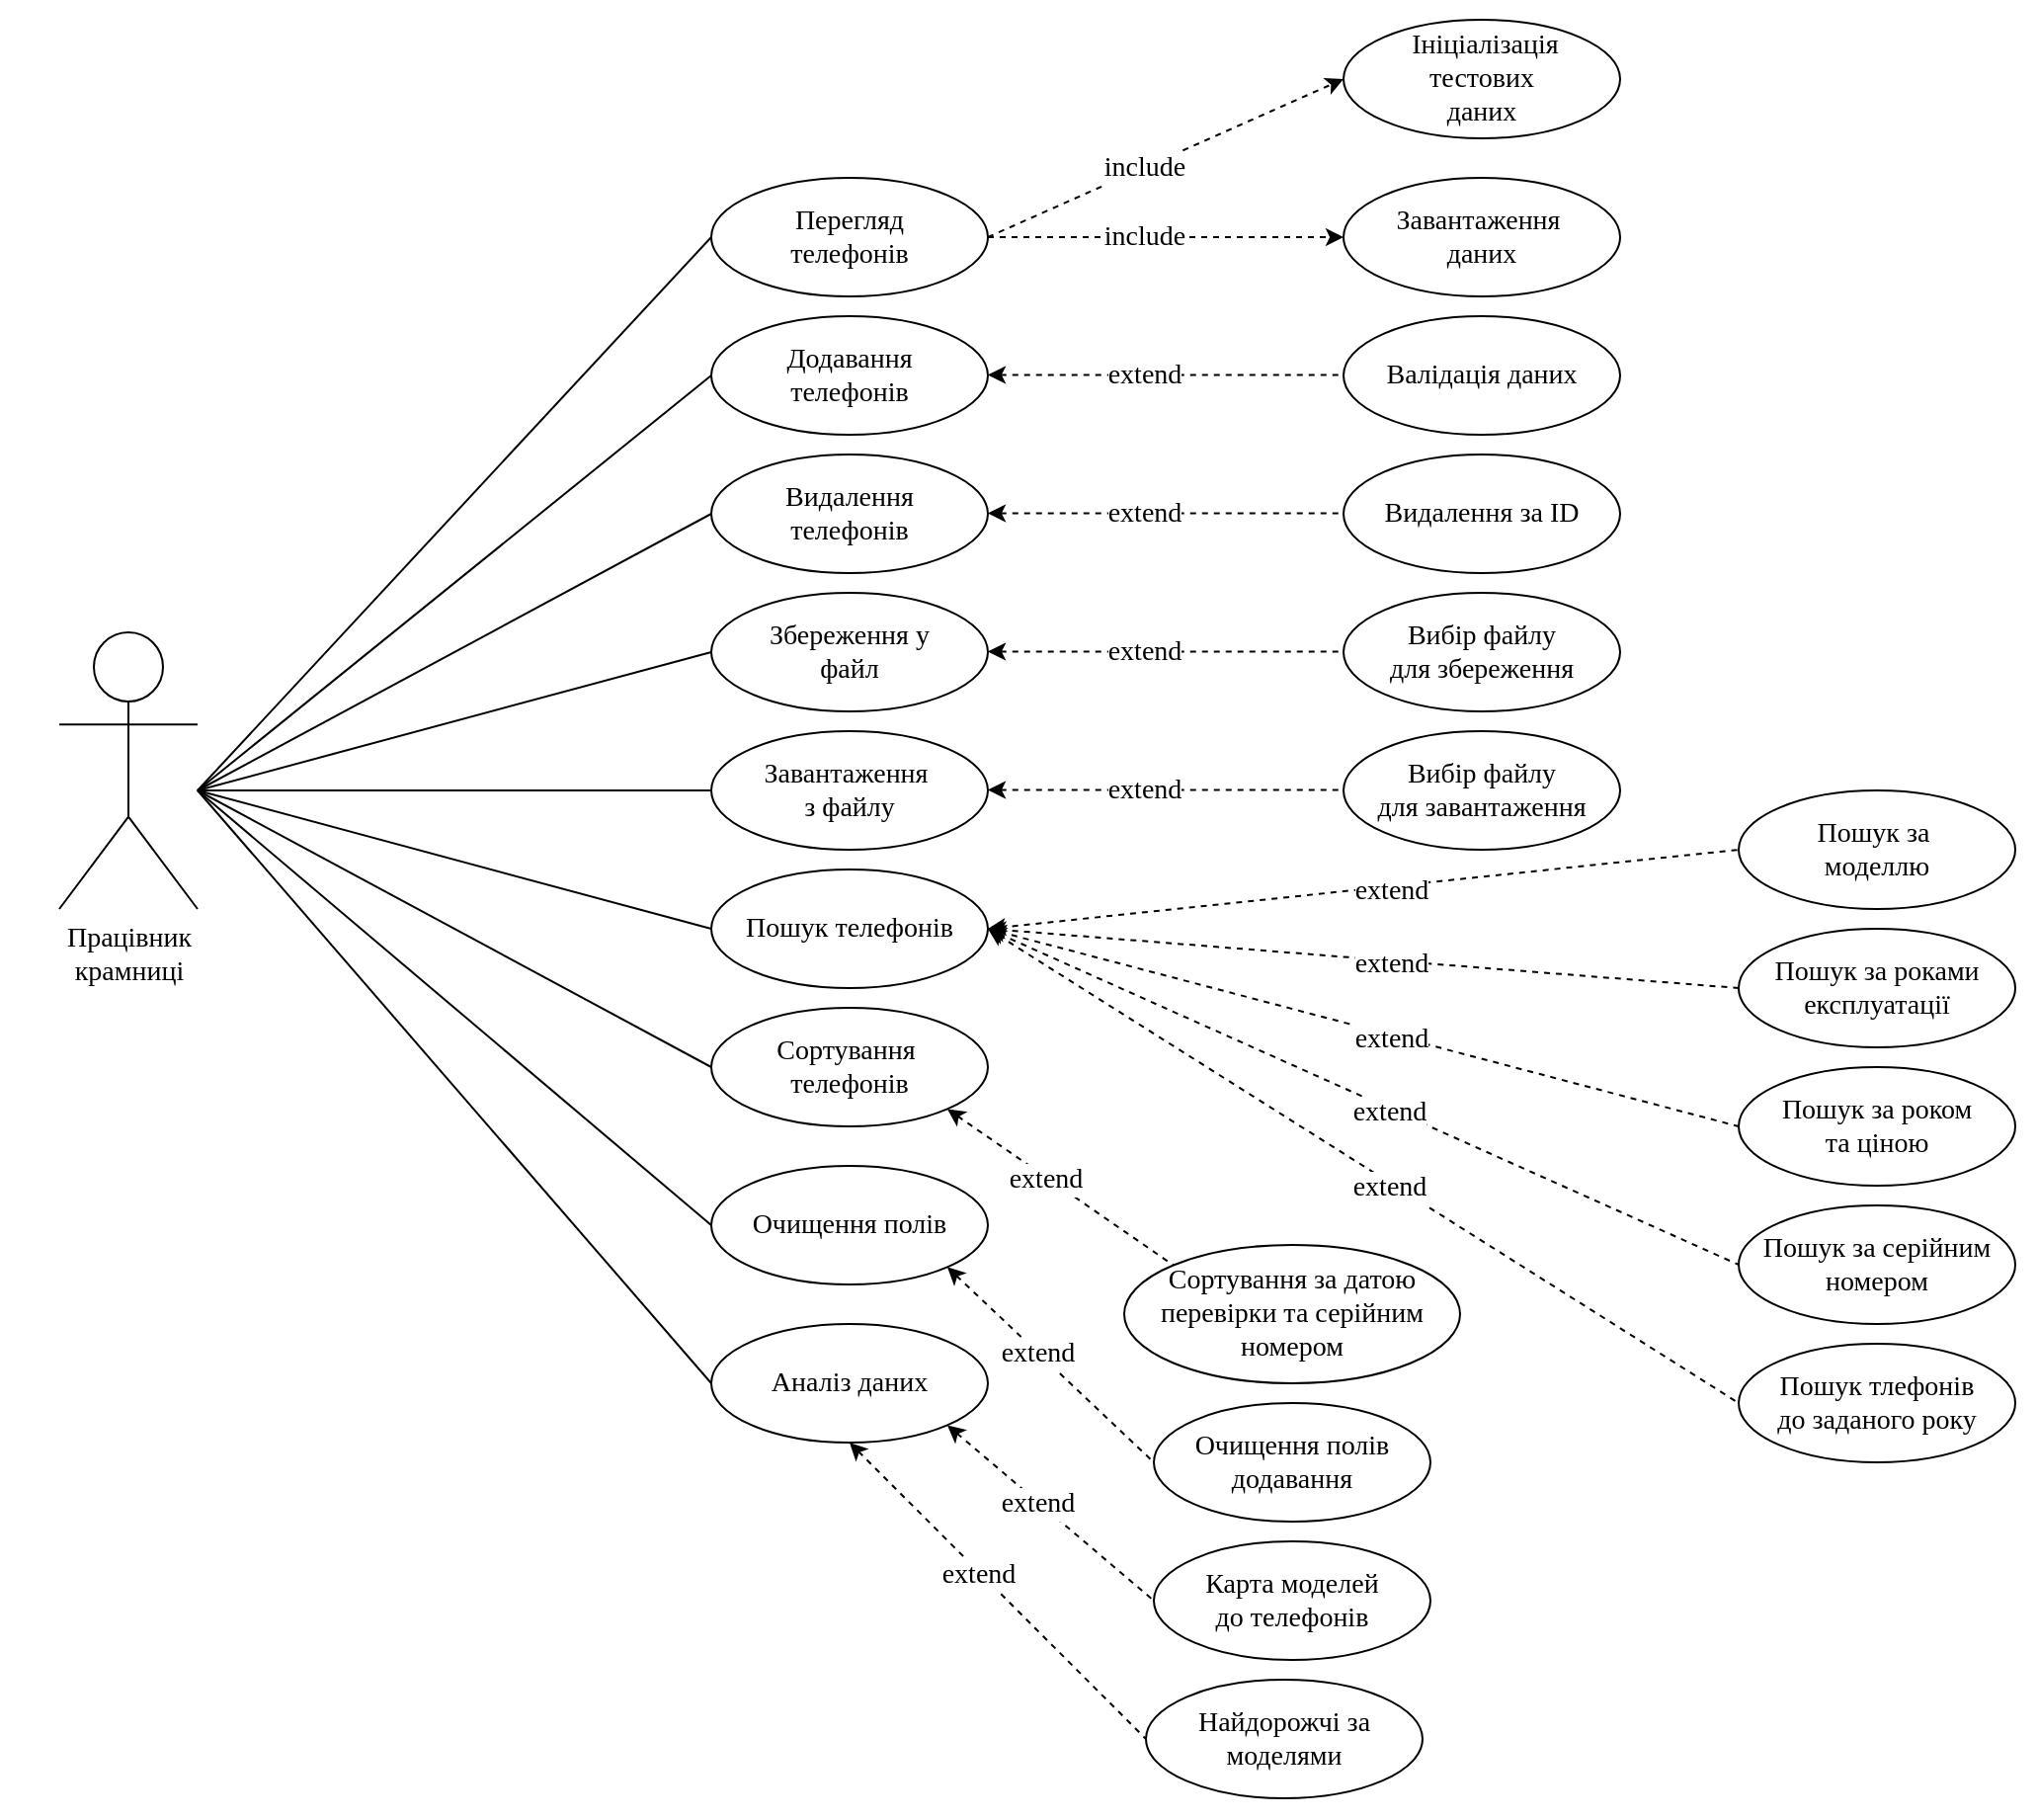 <mxfile version="27.1.1" pages="2">
  <diagram name="usage-chart" id="b5b7bab2-c9e2-2cf4-8b2a-24fd1a2a6d21">
    <mxGraphModel dx="1421" dy="1479" grid="1" gridSize="10" guides="1" tooltips="1" connect="1" arrows="1" fold="1" page="1" pageScale="1" pageWidth="827" pageHeight="1169" background="none" math="0" shadow="0">
      <root>
        <mxCell id="0" />
        <mxCell id="1" parent="0" />
        <mxCell id="Nl0KgVND-EZbPuXgW0HM-77" value="" style="rounded=0;whiteSpace=wrap;html=1;strokeColor=none;" vertex="1" parent="1">
          <mxGeometry x="-170" y="-70" width="1030" height="920" as="geometry" />
        </mxCell>
        <mxCell id="Nl0KgVND-EZbPuXgW0HM-24" style="rounded=0;orthogonalLoop=1;jettySize=auto;html=1;entryX=0;entryY=0.5;entryDx=0;entryDy=0;endArrow=none;startFill=0;" edge="1" parent="1" target="Nl0KgVND-EZbPuXgW0HM-2">
          <mxGeometry relative="1" as="geometry">
            <mxPoint x="-70" y="330" as="sourcePoint" />
          </mxGeometry>
        </mxCell>
        <mxCell id="Nl0KgVND-EZbPuXgW0HM-25" style="rounded=0;orthogonalLoop=1;jettySize=auto;html=1;entryX=0;entryY=0.5;entryDx=0;entryDy=0;endArrow=none;startFill=0;" edge="1" parent="1" target="Nl0KgVND-EZbPuXgW0HM-3">
          <mxGeometry relative="1" as="geometry">
            <mxPoint x="-70" y="330" as="sourcePoint" />
          </mxGeometry>
        </mxCell>
        <mxCell id="Nl0KgVND-EZbPuXgW0HM-26" style="rounded=0;orthogonalLoop=1;jettySize=auto;html=1;entryX=0;entryY=0.5;entryDx=0;entryDy=0;endArrow=none;startFill=0;" edge="1" parent="1" target="Nl0KgVND-EZbPuXgW0HM-4">
          <mxGeometry relative="1" as="geometry">
            <mxPoint x="-70" y="330" as="sourcePoint" />
          </mxGeometry>
        </mxCell>
        <mxCell id="Nl0KgVND-EZbPuXgW0HM-27" style="rounded=0;orthogonalLoop=1;jettySize=auto;html=1;entryX=0;entryY=0.5;entryDx=0;entryDy=0;endArrow=none;startFill=0;" edge="1" parent="1" target="Nl0KgVND-EZbPuXgW0HM-5">
          <mxGeometry relative="1" as="geometry">
            <mxPoint x="-70" y="330" as="sourcePoint" />
          </mxGeometry>
        </mxCell>
        <mxCell id="Nl0KgVND-EZbPuXgW0HM-28" style="rounded=0;orthogonalLoop=1;jettySize=auto;html=1;entryX=0;entryY=0.5;entryDx=0;entryDy=0;endArrow=none;endFill=1;startFill=0;" edge="1" parent="1" target="Nl0KgVND-EZbPuXgW0HM-6">
          <mxGeometry relative="1" as="geometry">
            <mxPoint x="-70" y="330" as="sourcePoint" />
          </mxGeometry>
        </mxCell>
        <mxCell id="Nl0KgVND-EZbPuXgW0HM-29" style="rounded=0;orthogonalLoop=1;jettySize=auto;html=1;entryX=0;entryY=0.5;entryDx=0;entryDy=0;endArrow=none;startFill=0;" edge="1" parent="1" target="Nl0KgVND-EZbPuXgW0HM-7">
          <mxGeometry relative="1" as="geometry">
            <mxPoint x="-70" y="330" as="sourcePoint" />
          </mxGeometry>
        </mxCell>
        <mxCell id="Nl0KgVND-EZbPuXgW0HM-30" style="rounded=0;orthogonalLoop=1;jettySize=auto;html=1;entryX=0;entryY=0.5;entryDx=0;entryDy=0;endArrow=none;startFill=0;" edge="1" parent="1" target="Nl0KgVND-EZbPuXgW0HM-8">
          <mxGeometry relative="1" as="geometry">
            <mxPoint x="-70" y="330" as="sourcePoint" />
          </mxGeometry>
        </mxCell>
        <mxCell id="Nl0KgVND-EZbPuXgW0HM-66" style="rounded=0;orthogonalLoop=1;jettySize=auto;html=1;entryX=0;entryY=0.5;entryDx=0;entryDy=0;endArrow=none;startFill=0;" edge="1" parent="1" target="Nl0KgVND-EZbPuXgW0HM-56">
          <mxGeometry relative="1" as="geometry">
            <mxPoint x="-70" y="330" as="sourcePoint" />
          </mxGeometry>
        </mxCell>
        <mxCell id="Nl0KgVND-EZbPuXgW0HM-67" style="rounded=0;orthogonalLoop=1;jettySize=auto;html=1;entryX=0;entryY=0.5;entryDx=0;entryDy=0;endArrow=none;startFill=0;" edge="1" parent="1" target="Nl0KgVND-EZbPuXgW0HM-60">
          <mxGeometry relative="1" as="geometry">
            <mxPoint x="-70" y="330" as="sourcePoint" />
          </mxGeometry>
        </mxCell>
        <mxCell id="Nl0KgVND-EZbPuXgW0HM-1" value="&lt;font face=&quot;Times New Roman&quot; style=&quot;font-size: 14px;&quot;&gt;Працівник&lt;/font&gt;&lt;div&gt;&lt;font face=&quot;Times New Roman&quot; style=&quot;font-size: 14px;&quot;&gt;крамниці&lt;/font&gt;&lt;/div&gt;" style="shape=umlActor;verticalLabelPosition=bottom;verticalAlign=top;html=1;outlineConnect=0;strokeWidth=1;perimeterSpacing=0;" vertex="1" parent="1">
          <mxGeometry x="-140" y="250" width="70" height="140" as="geometry" />
        </mxCell>
        <mxCell id="Nl0KgVND-EZbPuXgW0HM-21" style="edgeStyle=orthogonalEdgeStyle;rounded=0;orthogonalLoop=1;jettySize=auto;html=1;entryX=0;entryY=0.5;entryDx=0;entryDy=0;dashed=1;strokeWidth=1;endArrow=classic;startFill=0;startArrow=none;endFill=1;" edge="1" parent="1" source="Nl0KgVND-EZbPuXgW0HM-2" target="Nl0KgVND-EZbPuXgW0HM-12">
          <mxGeometry relative="1" as="geometry" />
        </mxCell>
        <mxCell id="Nl0KgVND-EZbPuXgW0HM-22" value="&lt;font face=&quot;Times New Roman&quot; style=&quot;font-size: 14px;&quot;&gt;include&lt;/font&gt;" style="edgeLabel;html=1;align=center;verticalAlign=middle;resizable=0;points=[];" vertex="1" connectable="0" parent="Nl0KgVND-EZbPuXgW0HM-21">
          <mxGeometry x="-0.124" relative="1" as="geometry">
            <mxPoint as="offset" />
          </mxGeometry>
        </mxCell>
        <mxCell id="Nl0KgVND-EZbPuXgW0HM-2" value="&lt;font style=&quot;font-size: 14px;&quot; face=&quot;Times New Roman&quot;&gt;Перегляд&lt;/font&gt;&lt;div&gt;&lt;font style=&quot;font-size: 14px;&quot; face=&quot;Times New Roman&quot;&gt;телефонів&lt;/font&gt;&lt;/div&gt;" style="ellipse;whiteSpace=wrap;html=1;" vertex="1" parent="1">
          <mxGeometry x="190" y="20" width="140" height="60" as="geometry" />
        </mxCell>
        <mxCell id="Nl0KgVND-EZbPuXgW0HM-3" value="&lt;font style=&quot;font-size: 14px;&quot; face=&quot;Times New Roman&quot;&gt;Додавання&lt;/font&gt;&lt;div&gt;&lt;font style=&quot;font-size: 14px;&quot; face=&quot;Times New Roman&quot;&gt;телефонів&lt;/font&gt;&lt;/div&gt;" style="ellipse;whiteSpace=wrap;html=1;" vertex="1" parent="1">
          <mxGeometry x="190" y="90" width="140" height="60" as="geometry" />
        </mxCell>
        <mxCell id="Nl0KgVND-EZbPuXgW0HM-4" value="&lt;font style=&quot;font-size: 14px;&quot; face=&quot;Times New Roman&quot;&gt;Видалення&lt;/font&gt;&lt;div&gt;&lt;font style=&quot;font-size: 14px;&quot; face=&quot;Times New Roman&quot;&gt;телефонів&lt;/font&gt;&lt;/div&gt;" style="ellipse;whiteSpace=wrap;html=1;" vertex="1" parent="1">
          <mxGeometry x="190" y="160" width="140" height="60" as="geometry" />
        </mxCell>
        <mxCell id="Nl0KgVND-EZbPuXgW0HM-5" value="&lt;font style=&quot;font-size: 14px;&quot; face=&quot;Times New Roman&quot;&gt;Збереження у&lt;/font&gt;&lt;div&gt;&lt;font style=&quot;font-size: 14px;&quot; face=&quot;Times New Roman&quot;&gt;файл&lt;/font&gt;&lt;/div&gt;" style="ellipse;whiteSpace=wrap;html=1;" vertex="1" parent="1">
          <mxGeometry x="190" y="230" width="140" height="60" as="geometry" />
        </mxCell>
        <mxCell id="Nl0KgVND-EZbPuXgW0HM-6" value="&lt;font face=&quot;Times New Roman&quot;&gt;&lt;span style=&quot;font-size: 14px;&quot;&gt;Завантаження&amp;nbsp;&lt;/span&gt;&lt;/font&gt;&lt;div&gt;&lt;font face=&quot;Times New Roman&quot;&gt;&lt;span style=&quot;font-size: 14px;&quot;&gt;з файлу&lt;/span&gt;&lt;/font&gt;&lt;/div&gt;" style="ellipse;whiteSpace=wrap;html=1;" vertex="1" parent="1">
          <mxGeometry x="190" y="300" width="140" height="60" as="geometry" />
        </mxCell>
        <mxCell id="Nl0KgVND-EZbPuXgW0HM-33" style="rounded=0;orthogonalLoop=1;jettySize=auto;html=1;entryX=0;entryY=0.5;entryDx=0;entryDy=0;dashed=1;exitX=1;exitY=0.5;exitDx=0;exitDy=0;endArrow=none;startFill=1;startArrow=classic;" edge="1" parent="1" source="Nl0KgVND-EZbPuXgW0HM-7" target="Nl0KgVND-EZbPuXgW0HM-13">
          <mxGeometry relative="1" as="geometry" />
        </mxCell>
        <mxCell id="Nl0KgVND-EZbPuXgW0HM-34" value="&lt;span style=&quot;font-family: &amp;quot;Times New Roman&amp;quot;; font-size: 14px;&quot;&gt;extend&lt;/span&gt;" style="edgeLabel;html=1;align=center;verticalAlign=middle;resizable=0;points=[];" vertex="1" connectable="0" parent="Nl0KgVND-EZbPuXgW0HM-33">
          <mxGeometry x="0.073" y="-2" relative="1" as="geometry">
            <mxPoint as="offset" />
          </mxGeometry>
        </mxCell>
        <mxCell id="Nl0KgVND-EZbPuXgW0HM-7" value="&lt;font face=&quot;Times New Roman&quot;&gt;&lt;span style=&quot;font-size: 14px;&quot;&gt;Пошук телефонів&lt;/span&gt;&lt;/font&gt;" style="ellipse;whiteSpace=wrap;html=1;" vertex="1" parent="1">
          <mxGeometry x="190" y="370" width="140" height="60" as="geometry" />
        </mxCell>
        <mxCell id="Nl0KgVND-EZbPuXgW0HM-31" style="rounded=0;orthogonalLoop=1;jettySize=auto;html=1;entryX=0;entryY=0;entryDx=0;entryDy=0;dashed=1;strokeWidth=1;exitX=1;exitY=1;exitDx=0;exitDy=0;startArrow=classic;startFill=1;endArrow=none;" edge="1" parent="1" source="Nl0KgVND-EZbPuXgW0HM-8" target="Nl0KgVND-EZbPuXgW0HM-18">
          <mxGeometry relative="1" as="geometry" />
        </mxCell>
        <mxCell id="Nl0KgVND-EZbPuXgW0HM-32" value="&lt;font face=&quot;Times New Roman&quot; style=&quot;font-size: 14px;&quot;&gt;extend&lt;/font&gt;" style="edgeLabel;html=1;align=center;verticalAlign=middle;resizable=0;points=[];" vertex="1" connectable="0" parent="Nl0KgVND-EZbPuXgW0HM-31">
          <mxGeometry x="-0.121" y="-1" relative="1" as="geometry">
            <mxPoint as="offset" />
          </mxGeometry>
        </mxCell>
        <mxCell id="Nl0KgVND-EZbPuXgW0HM-8" value="&lt;font face=&quot;Times New Roman&quot;&gt;&lt;span style=&quot;font-size: 14px;&quot;&gt;Сортування&amp;nbsp;&lt;/span&gt;&lt;/font&gt;&lt;div&gt;&lt;font face=&quot;Times New Roman&quot;&gt;&lt;span style=&quot;font-size: 14px;&quot;&gt;телефонів&lt;/span&gt;&lt;/font&gt;&lt;/div&gt;" style="ellipse;whiteSpace=wrap;html=1;" vertex="1" parent="1">
          <mxGeometry x="190" y="440" width="140" height="60" as="geometry" />
        </mxCell>
        <mxCell id="Nl0KgVND-EZbPuXgW0HM-12" value="&lt;font face=&quot;Times New Roman&quot;&gt;&lt;span style=&quot;font-size: 14px;&quot;&gt;Завантаження&amp;nbsp;&lt;/span&gt;&lt;/font&gt;&lt;div&gt;&lt;font face=&quot;Times New Roman&quot;&gt;&lt;span style=&quot;font-size: 14px;&quot;&gt;даних&lt;/span&gt;&lt;/font&gt;&lt;/div&gt;" style="ellipse;whiteSpace=wrap;html=1;" vertex="1" parent="1">
          <mxGeometry x="510" y="20" width="140" height="60" as="geometry" />
        </mxCell>
        <mxCell id="Nl0KgVND-EZbPuXgW0HM-13" value="&lt;font face=&quot;Times New Roman&quot;&gt;&lt;span style=&quot;font-size: 14px;&quot;&gt;Пошук за&amp;nbsp;&lt;/span&gt;&lt;/font&gt;&lt;div&gt;&lt;font face=&quot;Times New Roman&quot;&gt;&lt;span style=&quot;font-size: 14px;&quot;&gt;моделлю&lt;/span&gt;&lt;/font&gt;&lt;/div&gt;" style="ellipse;whiteSpace=wrap;html=1;" vertex="1" parent="1">
          <mxGeometry x="710" y="330" width="140" height="60" as="geometry" />
        </mxCell>
        <mxCell id="Nl0KgVND-EZbPuXgW0HM-14" value="&lt;font face=&quot;Times New Roman&quot;&gt;&lt;span style=&quot;font-size: 14px;&quot;&gt;Пошук за роками&lt;/span&gt;&lt;/font&gt;&lt;div&gt;&lt;font face=&quot;Times New Roman&quot;&gt;&lt;span style=&quot;font-size: 14px;&quot;&gt;експлуатації&lt;/span&gt;&lt;/font&gt;&lt;/div&gt;" style="ellipse;whiteSpace=wrap;html=1;" vertex="1" parent="1">
          <mxGeometry x="710" y="400" width="140" height="60" as="geometry" />
        </mxCell>
        <mxCell id="Nl0KgVND-EZbPuXgW0HM-15" value="&lt;font face=&quot;Times New Roman&quot;&gt;&lt;span style=&quot;font-size: 14px;&quot;&gt;Пошук за роком&lt;/span&gt;&lt;/font&gt;&lt;div&gt;&lt;font face=&quot;Times New Roman&quot;&gt;&lt;span style=&quot;font-size: 14px;&quot;&gt;та ціною&lt;/span&gt;&lt;/font&gt;&lt;/div&gt;" style="ellipse;whiteSpace=wrap;html=1;" vertex="1" parent="1">
          <mxGeometry x="710" y="470" width="140" height="60" as="geometry" />
        </mxCell>
        <mxCell id="Nl0KgVND-EZbPuXgW0HM-16" value="&lt;font face=&quot;Times New Roman&quot;&gt;&lt;span style=&quot;font-size: 14px;&quot;&gt;Пошук за серійним&lt;/span&gt;&lt;/font&gt;&lt;div&gt;&lt;font face=&quot;Times New Roman&quot;&gt;&lt;span style=&quot;font-size: 14px;&quot;&gt;номером&lt;/span&gt;&lt;/font&gt;&lt;/div&gt;" style="ellipse;whiteSpace=wrap;html=1;" vertex="1" parent="1">
          <mxGeometry x="710" y="540" width="140" height="60" as="geometry" />
        </mxCell>
        <mxCell id="Nl0KgVND-EZbPuXgW0HM-17" value="&lt;font face=&quot;Times New Roman&quot;&gt;&lt;span style=&quot;font-size: 14px;&quot;&gt;Пошук тлефонів&lt;/span&gt;&lt;/font&gt;&lt;div&gt;&lt;font face=&quot;Times New Roman&quot;&gt;&lt;span style=&quot;font-size: 14px;&quot;&gt;до заданого року&lt;/span&gt;&lt;/font&gt;&lt;/div&gt;" style="ellipse;whiteSpace=wrap;html=1;" vertex="1" parent="1">
          <mxGeometry x="710" y="610" width="140" height="60" as="geometry" />
        </mxCell>
        <mxCell id="Nl0KgVND-EZbPuXgW0HM-18" value="&lt;font face=&quot;Times New Roman&quot;&gt;&lt;span style=&quot;font-size: 14px;&quot;&gt;Сортування за датою&lt;/span&gt;&lt;/font&gt;&lt;div&gt;&lt;font face=&quot;Times New Roman&quot;&gt;&lt;span style=&quot;font-size: 14px;&quot;&gt;перевірки та серійним номером&lt;/span&gt;&lt;/font&gt;&lt;/div&gt;" style="ellipse;whiteSpace=wrap;html=1;" vertex="1" parent="1">
          <mxGeometry x="399" y="560" width="170" height="70" as="geometry" />
        </mxCell>
        <mxCell id="Nl0KgVND-EZbPuXgW0HM-19" value="&lt;font face=&quot;Times New Roman&quot;&gt;&lt;span style=&quot;font-size: 14px;&quot;&gt;Карта моделей&lt;/span&gt;&lt;/font&gt;&lt;div&gt;&lt;font face=&quot;Times New Roman&quot;&gt;&lt;span style=&quot;font-size: 14px;&quot;&gt;до телефонів&lt;/span&gt;&lt;/font&gt;&lt;/div&gt;" style="ellipse;whiteSpace=wrap;html=1;" vertex="1" parent="1">
          <mxGeometry x="414" y="710" width="140" height="60" as="geometry" />
        </mxCell>
        <mxCell id="Nl0KgVND-EZbPuXgW0HM-20" value="&lt;font face=&quot;Times New Roman&quot;&gt;&lt;span style=&quot;font-size: 14px;&quot;&gt;Найдорожчі за моделями&lt;/span&gt;&lt;/font&gt;" style="ellipse;whiteSpace=wrap;html=1;" vertex="1" parent="1">
          <mxGeometry x="410" y="780" width="140" height="60" as="geometry" />
        </mxCell>
        <mxCell id="Nl0KgVND-EZbPuXgW0HM-35" style="rounded=0;orthogonalLoop=1;jettySize=auto;html=1;entryX=0;entryY=0.5;entryDx=0;entryDy=0;dashed=1;exitX=1;exitY=0.5;exitDx=0;exitDy=0;endArrow=none;startFill=1;startArrow=classic;" edge="1" parent="1" source="Nl0KgVND-EZbPuXgW0HM-7" target="Nl0KgVND-EZbPuXgW0HM-14">
          <mxGeometry relative="1" as="geometry">
            <mxPoint x="400" y="620" as="sourcePoint" />
            <mxPoint x="580" y="440" as="targetPoint" />
          </mxGeometry>
        </mxCell>
        <mxCell id="Nl0KgVND-EZbPuXgW0HM-36" value="&lt;span style=&quot;font-family: &amp;quot;Times New Roman&amp;quot;; font-size: 14px;&quot;&gt;extend&lt;/span&gt;" style="edgeLabel;html=1;align=center;verticalAlign=middle;resizable=0;points=[];" vertex="1" connectable="0" parent="Nl0KgVND-EZbPuXgW0HM-35">
          <mxGeometry x="0.073" y="-2" relative="1" as="geometry">
            <mxPoint as="offset" />
          </mxGeometry>
        </mxCell>
        <mxCell id="Nl0KgVND-EZbPuXgW0HM-37" style="rounded=0;orthogonalLoop=1;jettySize=auto;html=1;entryX=0;entryY=0.5;entryDx=0;entryDy=0;dashed=1;exitX=1;exitY=0.5;exitDx=0;exitDy=0;endArrow=none;startFill=1;startArrow=classic;" edge="1" parent="1" source="Nl0KgVND-EZbPuXgW0HM-7" target="Nl0KgVND-EZbPuXgW0HM-15">
          <mxGeometry relative="1" as="geometry">
            <mxPoint x="420" y="650" as="sourcePoint" />
            <mxPoint x="600" y="470" as="targetPoint" />
          </mxGeometry>
        </mxCell>
        <mxCell id="Nl0KgVND-EZbPuXgW0HM-38" value="&lt;span style=&quot;font-family: &amp;quot;Times New Roman&amp;quot;; font-size: 14px;&quot;&gt;extend&lt;/span&gt;" style="edgeLabel;html=1;align=center;verticalAlign=middle;resizable=0;points=[];" vertex="1" connectable="0" parent="Nl0KgVND-EZbPuXgW0HM-37">
          <mxGeometry x="0.073" y="-2" relative="1" as="geometry">
            <mxPoint as="offset" />
          </mxGeometry>
        </mxCell>
        <mxCell id="Nl0KgVND-EZbPuXgW0HM-39" style="rounded=0;orthogonalLoop=1;jettySize=auto;html=1;entryX=0;entryY=0.5;entryDx=0;entryDy=0;dashed=1;exitX=1;exitY=0.5;exitDx=0;exitDy=0;endArrow=none;startFill=1;startArrow=classic;" edge="1" parent="1" source="Nl0KgVND-EZbPuXgW0HM-7" target="Nl0KgVND-EZbPuXgW0HM-16">
          <mxGeometry relative="1" as="geometry">
            <mxPoint x="360" y="680" as="sourcePoint" />
            <mxPoint x="540" y="500" as="targetPoint" />
          </mxGeometry>
        </mxCell>
        <mxCell id="Nl0KgVND-EZbPuXgW0HM-40" value="&lt;span style=&quot;font-family: &amp;quot;Times New Roman&amp;quot;; font-size: 14px;&quot;&gt;extend&lt;/span&gt;" style="edgeLabel;html=1;align=center;verticalAlign=middle;resizable=0;points=[];" vertex="1" connectable="0" parent="Nl0KgVND-EZbPuXgW0HM-39">
          <mxGeometry x="0.073" y="-2" relative="1" as="geometry">
            <mxPoint as="offset" />
          </mxGeometry>
        </mxCell>
        <mxCell id="Nl0KgVND-EZbPuXgW0HM-41" style="rounded=0;orthogonalLoop=1;jettySize=auto;html=1;entryX=0;entryY=0.5;entryDx=0;entryDy=0;dashed=1;exitX=1;exitY=0.5;exitDx=0;exitDy=0;endArrow=none;startFill=1;startArrow=classic;" edge="1" parent="1" source="Nl0KgVND-EZbPuXgW0HM-7" target="Nl0KgVND-EZbPuXgW0HM-17">
          <mxGeometry relative="1" as="geometry">
            <mxPoint x="440" y="730" as="sourcePoint" />
            <mxPoint x="620" y="550" as="targetPoint" />
          </mxGeometry>
        </mxCell>
        <mxCell id="Nl0KgVND-EZbPuXgW0HM-42" value="&lt;span style=&quot;font-family: &amp;quot;Times New Roman&amp;quot;; font-size: 14px;&quot;&gt;extend&lt;/span&gt;" style="edgeLabel;html=1;align=center;verticalAlign=middle;resizable=0;points=[];" vertex="1" connectable="0" parent="Nl0KgVND-EZbPuXgW0HM-41">
          <mxGeometry x="0.073" y="-2" relative="1" as="geometry">
            <mxPoint as="offset" />
          </mxGeometry>
        </mxCell>
        <mxCell id="Nl0KgVND-EZbPuXgW0HM-47" value="&lt;font face=&quot;Times New Roman&quot;&gt;&lt;span style=&quot;font-size: 14px;&quot;&gt;Валідація даних&lt;/span&gt;&lt;/font&gt;" style="ellipse;whiteSpace=wrap;html=1;" vertex="1" parent="1">
          <mxGeometry x="510" y="90" width="140" height="60" as="geometry" />
        </mxCell>
        <mxCell id="Nl0KgVND-EZbPuXgW0HM-48" style="edgeStyle=orthogonalEdgeStyle;rounded=0;orthogonalLoop=1;jettySize=auto;html=1;entryX=0;entryY=0.5;entryDx=0;entryDy=0;dashed=1;strokeWidth=1;endArrow=none;startFill=1;startArrow=classic;" edge="1" parent="1">
          <mxGeometry relative="1" as="geometry">
            <mxPoint x="330" y="119.71" as="sourcePoint" />
            <mxPoint x="510" y="119.71" as="targetPoint" />
          </mxGeometry>
        </mxCell>
        <mxCell id="Nl0KgVND-EZbPuXgW0HM-49" value="&lt;span style=&quot;font-family: &amp;quot;Times New Roman&amp;quot;; font-size: 14px;&quot;&gt;extend&lt;/span&gt;" style="edgeLabel;html=1;align=center;verticalAlign=middle;resizable=0;points=[];" vertex="1" connectable="0" parent="Nl0KgVND-EZbPuXgW0HM-48">
          <mxGeometry x="-0.124" relative="1" as="geometry">
            <mxPoint as="offset" />
          </mxGeometry>
        </mxCell>
        <mxCell id="Nl0KgVND-EZbPuXgW0HM-50" value="&lt;font face=&quot;Times New Roman&quot;&gt;&lt;span style=&quot;font-size: 14px;&quot;&gt;Видалення за ID&lt;/span&gt;&lt;/font&gt;" style="ellipse;whiteSpace=wrap;html=1;" vertex="1" parent="1">
          <mxGeometry x="510" y="160" width="140" height="60" as="geometry" />
        </mxCell>
        <mxCell id="Nl0KgVND-EZbPuXgW0HM-51" style="edgeStyle=orthogonalEdgeStyle;rounded=0;orthogonalLoop=1;jettySize=auto;html=1;entryX=0;entryY=0.5;entryDx=0;entryDy=0;dashed=1;strokeWidth=1;endArrow=none;startFill=1;startArrow=classic;" edge="1" parent="1">
          <mxGeometry relative="1" as="geometry">
            <mxPoint x="330" y="189.71" as="sourcePoint" />
            <mxPoint x="510" y="189.71" as="targetPoint" />
          </mxGeometry>
        </mxCell>
        <mxCell id="Nl0KgVND-EZbPuXgW0HM-52" value="&lt;span style=&quot;font-family: &amp;quot;Times New Roman&amp;quot;; font-size: 14px;&quot;&gt;extend&lt;/span&gt;" style="edgeLabel;html=1;align=center;verticalAlign=middle;resizable=0;points=[];" vertex="1" connectable="0" parent="Nl0KgVND-EZbPuXgW0HM-51">
          <mxGeometry x="-0.124" relative="1" as="geometry">
            <mxPoint as="offset" />
          </mxGeometry>
        </mxCell>
        <mxCell id="Nl0KgVND-EZbPuXgW0HM-53" value="&lt;font face=&quot;Times New Roman&quot;&gt;&lt;span style=&quot;font-size: 14px;&quot;&gt;Вибір файлу&lt;/span&gt;&lt;/font&gt;&lt;div&gt;&lt;font face=&quot;Times New Roman&quot;&gt;&lt;span style=&quot;font-size: 14px;&quot;&gt;для збереження&lt;/span&gt;&lt;/font&gt;&lt;/div&gt;" style="ellipse;whiteSpace=wrap;html=1;" vertex="1" parent="1">
          <mxGeometry x="510" y="230" width="140" height="60" as="geometry" />
        </mxCell>
        <mxCell id="Nl0KgVND-EZbPuXgW0HM-54" style="edgeStyle=orthogonalEdgeStyle;rounded=0;orthogonalLoop=1;jettySize=auto;html=1;entryX=0;entryY=0.5;entryDx=0;entryDy=0;dashed=1;strokeWidth=1;endArrow=none;startFill=1;startArrow=classic;" edge="1" parent="1">
          <mxGeometry relative="1" as="geometry">
            <mxPoint x="330" y="259.75" as="sourcePoint" />
            <mxPoint x="510" y="259.75" as="targetPoint" />
          </mxGeometry>
        </mxCell>
        <mxCell id="Nl0KgVND-EZbPuXgW0HM-55" value="&lt;span style=&quot;font-family: &amp;quot;Times New Roman&amp;quot;; font-size: 14px;&quot;&gt;extend&lt;/span&gt;" style="edgeLabel;html=1;align=center;verticalAlign=middle;resizable=0;points=[];" vertex="1" connectable="0" parent="Nl0KgVND-EZbPuXgW0HM-54">
          <mxGeometry x="-0.124" relative="1" as="geometry">
            <mxPoint as="offset" />
          </mxGeometry>
        </mxCell>
        <mxCell id="Nl0KgVND-EZbPuXgW0HM-56" value="&lt;font face=&quot;Times New Roman&quot;&gt;&lt;span style=&quot;font-size: 14px;&quot;&gt;Очищення полів&lt;/span&gt;&lt;/font&gt;" style="ellipse;whiteSpace=wrap;html=1;" vertex="1" parent="1">
          <mxGeometry x="190" y="520" width="140" height="60" as="geometry" />
        </mxCell>
        <mxCell id="Nl0KgVND-EZbPuXgW0HM-57" value="&lt;font face=&quot;Times New Roman&quot;&gt;&lt;span style=&quot;font-size: 14px;&quot;&gt;Очищення полів&lt;/span&gt;&lt;/font&gt;&lt;div&gt;&lt;font face=&quot;Times New Roman&quot;&gt;&lt;span style=&quot;font-size: 14px;&quot;&gt;додавання&lt;/span&gt;&lt;/font&gt;&lt;/div&gt;" style="ellipse;whiteSpace=wrap;html=1;" vertex="1" parent="1">
          <mxGeometry x="414" y="640" width="140" height="60" as="geometry" />
        </mxCell>
        <mxCell id="Nl0KgVND-EZbPuXgW0HM-58" style="rounded=0;orthogonalLoop=1;jettySize=auto;html=1;dashed=1;strokeWidth=1;exitX=1;exitY=1;exitDx=0;exitDy=0;entryX=0;entryY=0.5;entryDx=0;entryDy=0;startArrow=classic;startFill=1;endArrow=none;" edge="1" parent="1" source="Nl0KgVND-EZbPuXgW0HM-56" target="Nl0KgVND-EZbPuXgW0HM-57">
          <mxGeometry relative="1" as="geometry">
            <mxPoint x="330" y="680" as="sourcePoint" />
            <mxPoint x="420" y="750" as="targetPoint" />
          </mxGeometry>
        </mxCell>
        <mxCell id="Nl0KgVND-EZbPuXgW0HM-59" value="&lt;font face=&quot;Times New Roman&quot; style=&quot;font-size: 14px;&quot;&gt;extend&lt;/font&gt;" style="edgeLabel;html=1;align=center;verticalAlign=middle;resizable=0;points=[];" vertex="1" connectable="0" parent="Nl0KgVND-EZbPuXgW0HM-58">
          <mxGeometry x="-0.121" y="-1" relative="1" as="geometry">
            <mxPoint as="offset" />
          </mxGeometry>
        </mxCell>
        <mxCell id="Nl0KgVND-EZbPuXgW0HM-60" value="&lt;font face=&quot;Times New Roman&quot;&gt;&lt;span style=&quot;font-size: 14px;&quot;&gt;Аналіз даних&lt;/span&gt;&lt;/font&gt;" style="ellipse;whiteSpace=wrap;html=1;" vertex="1" parent="1">
          <mxGeometry x="190" y="600" width="140" height="60" as="geometry" />
        </mxCell>
        <mxCell id="Nl0KgVND-EZbPuXgW0HM-62" style="rounded=0;orthogonalLoop=1;jettySize=auto;html=1;dashed=1;strokeWidth=1;exitX=1;exitY=1;exitDx=0;exitDy=0;entryX=0;entryY=0.5;entryDx=0;entryDy=0;startArrow=classic;startFill=1;endArrow=none;" edge="1" parent="1" source="Nl0KgVND-EZbPuXgW0HM-60" target="Nl0KgVND-EZbPuXgW0HM-19">
          <mxGeometry relative="1" as="geometry">
            <mxPoint x="360" y="800" as="sourcePoint" />
            <mxPoint x="479" y="909" as="targetPoint" />
          </mxGeometry>
        </mxCell>
        <mxCell id="Nl0KgVND-EZbPuXgW0HM-63" value="&lt;font face=&quot;Times New Roman&quot; style=&quot;font-size: 14px;&quot;&gt;extend&lt;/font&gt;" style="edgeLabel;html=1;align=center;verticalAlign=middle;resizable=0;points=[];" vertex="1" connectable="0" parent="Nl0KgVND-EZbPuXgW0HM-62">
          <mxGeometry x="-0.121" y="-1" relative="1" as="geometry">
            <mxPoint as="offset" />
          </mxGeometry>
        </mxCell>
        <mxCell id="Nl0KgVND-EZbPuXgW0HM-64" style="rounded=0;orthogonalLoop=1;jettySize=auto;html=1;dashed=1;strokeWidth=1;exitX=0.5;exitY=1;exitDx=0;exitDy=0;entryX=0;entryY=0.5;entryDx=0;entryDy=0;startArrow=classic;startFill=1;endArrow=none;" edge="1" parent="1" source="Nl0KgVND-EZbPuXgW0HM-60" target="Nl0KgVND-EZbPuXgW0HM-20">
          <mxGeometry relative="1" as="geometry">
            <mxPoint x="350" y="860" as="sourcePoint" />
            <mxPoint x="469" y="969" as="targetPoint" />
          </mxGeometry>
        </mxCell>
        <mxCell id="Nl0KgVND-EZbPuXgW0HM-65" value="&lt;font face=&quot;Times New Roman&quot; style=&quot;font-size: 14px;&quot;&gt;extend&lt;/font&gt;" style="edgeLabel;html=1;align=center;verticalAlign=middle;resizable=0;points=[];" vertex="1" connectable="0" parent="Nl0KgVND-EZbPuXgW0HM-64">
          <mxGeometry x="-0.121" y="-1" relative="1" as="geometry">
            <mxPoint as="offset" />
          </mxGeometry>
        </mxCell>
        <mxCell id="Nl0KgVND-EZbPuXgW0HM-68" value="&lt;font face=&quot;Times New Roman&quot;&gt;&lt;span style=&quot;font-size: 14px;&quot;&gt;Вибір файлу&lt;/span&gt;&lt;/font&gt;&lt;div&gt;&lt;font face=&quot;Times New Roman&quot;&gt;&lt;span style=&quot;font-size: 14px;&quot;&gt;для завантаження&lt;/span&gt;&lt;/font&gt;&lt;/div&gt;" style="ellipse;whiteSpace=wrap;html=1;" vertex="1" parent="1">
          <mxGeometry x="510" y="300" width="140" height="60" as="geometry" />
        </mxCell>
        <mxCell id="Nl0KgVND-EZbPuXgW0HM-69" style="edgeStyle=orthogonalEdgeStyle;rounded=0;orthogonalLoop=1;jettySize=auto;html=1;entryX=0;entryY=0.5;entryDx=0;entryDy=0;dashed=1;strokeWidth=1;endArrow=none;startFill=1;startArrow=classic;" edge="1" parent="1">
          <mxGeometry relative="1" as="geometry">
            <mxPoint x="330" y="329.75" as="sourcePoint" />
            <mxPoint x="510" y="329.75" as="targetPoint" />
          </mxGeometry>
        </mxCell>
        <mxCell id="Nl0KgVND-EZbPuXgW0HM-70" value="&lt;span style=&quot;font-family: &amp;quot;Times New Roman&amp;quot;; font-size: 14px;&quot;&gt;extend&lt;/span&gt;" style="edgeLabel;html=1;align=center;verticalAlign=middle;resizable=0;points=[];" vertex="1" connectable="0" parent="Nl0KgVND-EZbPuXgW0HM-69">
          <mxGeometry x="-0.124" relative="1" as="geometry">
            <mxPoint as="offset" />
          </mxGeometry>
        </mxCell>
        <mxCell id="Nl0KgVND-EZbPuXgW0HM-73" value="&lt;font face=&quot;Times New Roman&quot;&gt;&lt;span style=&quot;font-size: 14px;&quot;&gt;&amp;nbsp;Ініціалізація&lt;/span&gt;&lt;/font&gt;&lt;div&gt;&lt;font face=&quot;Times New Roman&quot;&gt;&lt;span style=&quot;font-size: 14px;&quot;&gt;тестових&lt;/span&gt;&lt;/font&gt;&lt;div&gt;&lt;font face=&quot;Times New Roman&quot;&gt;&lt;span style=&quot;font-size: 14px;&quot;&gt;даних&lt;/span&gt;&lt;/font&gt;&lt;/div&gt;&lt;/div&gt;" style="ellipse;whiteSpace=wrap;html=1;" vertex="1" parent="1">
          <mxGeometry x="510" y="-60" width="140" height="60" as="geometry" />
        </mxCell>
        <mxCell id="Nl0KgVND-EZbPuXgW0HM-74" style="rounded=0;orthogonalLoop=1;jettySize=auto;html=1;entryX=0;entryY=0.5;entryDx=0;entryDy=0;dashed=1;strokeWidth=1;endArrow=classic;startFill=0;startArrow=none;endFill=1;exitX=1;exitY=0.5;exitDx=0;exitDy=0;" edge="1" parent="1" source="Nl0KgVND-EZbPuXgW0HM-2" target="Nl0KgVND-EZbPuXgW0HM-73">
          <mxGeometry relative="1" as="geometry">
            <mxPoint x="570" y="40" as="sourcePoint" />
            <mxPoint x="750" y="40" as="targetPoint" />
          </mxGeometry>
        </mxCell>
        <mxCell id="Nl0KgVND-EZbPuXgW0HM-75" value="&lt;font face=&quot;Times New Roman&quot; style=&quot;font-size: 14px;&quot;&gt;include&lt;/font&gt;" style="edgeLabel;html=1;align=center;verticalAlign=middle;resizable=0;points=[];" vertex="1" connectable="0" parent="Nl0KgVND-EZbPuXgW0HM-74">
          <mxGeometry x="-0.124" relative="1" as="geometry">
            <mxPoint as="offset" />
          </mxGeometry>
        </mxCell>
      </root>
    </mxGraphModel>
  </diagram>
  <diagram id="Ul1_96swG6PB7tGZbE2a" name="activity-diagram">
    <mxGraphModel dx="2505" dy="874" grid="1" gridSize="10" guides="1" tooltips="1" connect="1" arrows="1" fold="1" page="1" pageScale="1" pageWidth="827" pageHeight="1169" math="0" shadow="0">
      <root>
        <mxCell id="0" />
        <mxCell id="1" parent="0" />
        <mxCell id="DyQPFfsiVf1X-Cu4L0ly-6" style="edgeStyle=orthogonalEdgeStyle;rounded=0;orthogonalLoop=1;jettySize=auto;html=1;" parent="1" source="DyQPFfsiVf1X-Cu4L0ly-4" target="DyQPFfsiVf1X-Cu4L0ly-5" edge="1">
          <mxGeometry relative="1" as="geometry" />
        </mxCell>
        <mxCell id="DyQPFfsiVf1X-Cu4L0ly-4" value="" style="ellipse;whiteSpace=wrap;html=1;aspect=fixed;strokeColor=none;fillColor=#121212;" parent="1" vertex="1">
          <mxGeometry x="400" y="40" width="40" height="40" as="geometry" />
        </mxCell>
        <mxCell id="DyQPFfsiVf1X-Cu4L0ly-8" style="edgeStyle=orthogonalEdgeStyle;rounded=0;orthogonalLoop=1;jettySize=auto;html=1;" parent="1" source="DyQPFfsiVf1X-Cu4L0ly-5" target="DyQPFfsiVf1X-Cu4L0ly-7" edge="1">
          <mxGeometry relative="1" as="geometry" />
        </mxCell>
        <mxCell id="DyQPFfsiVf1X-Cu4L0ly-5" value="&lt;font face=&quot;Times New Roman&quot; style=&quot;font-size: 14px;&quot;&gt;Ініціалізація програми&lt;/font&gt;" style="rounded=0;whiteSpace=wrap;html=1;" parent="1" vertex="1">
          <mxGeometry x="345" y="120" width="150" height="30" as="geometry" />
        </mxCell>
        <mxCell id="DyQPFfsiVf1X-Cu4L0ly-11" style="edgeStyle=orthogonalEdgeStyle;rounded=0;orthogonalLoop=1;jettySize=auto;html=1;entryX=0.5;entryY=0;entryDx=0;entryDy=0;" parent="1" source="DyQPFfsiVf1X-Cu4L0ly-7" target="DyQPFfsiVf1X-Cu4L0ly-9" edge="1">
          <mxGeometry relative="1" as="geometry">
            <Array as="points">
              <mxPoint x="270" y="250" />
            </Array>
          </mxGeometry>
        </mxCell>
        <mxCell id="DyQPFfsiVf1X-Cu4L0ly-13" value="True" style="edgeLabel;html=1;align=center;verticalAlign=middle;resizable=0;points=[];" parent="DyQPFfsiVf1X-Cu4L0ly-11" vertex="1" connectable="0">
          <mxGeometry x="0.583" y="1" relative="1" as="geometry">
            <mxPoint as="offset" />
          </mxGeometry>
        </mxCell>
        <mxCell id="DyQPFfsiVf1X-Cu4L0ly-12" style="edgeStyle=orthogonalEdgeStyle;rounded=0;orthogonalLoop=1;jettySize=auto;html=1;entryX=0.5;entryY=0;entryDx=0;entryDy=0;" parent="1" source="DyQPFfsiVf1X-Cu4L0ly-7" target="DyQPFfsiVf1X-Cu4L0ly-10" edge="1">
          <mxGeometry relative="1" as="geometry" />
        </mxCell>
        <mxCell id="DyQPFfsiVf1X-Cu4L0ly-14" value="False" style="edgeLabel;html=1;align=center;verticalAlign=middle;resizable=0;points=[];" parent="DyQPFfsiVf1X-Cu4L0ly-12" vertex="1" connectable="0">
          <mxGeometry x="0.567" relative="1" as="geometry">
            <mxPoint as="offset" />
          </mxGeometry>
        </mxCell>
        <mxCell id="DyQPFfsiVf1X-Cu4L0ly-7" value="&lt;font face=&quot;Times New Roman&quot; style=&quot;font-size: 14px;&quot;&gt;Файл існує?&lt;/font&gt;" style="rhombus;whiteSpace=wrap;html=1;" parent="1" vertex="1">
          <mxGeometry x="370" y="200" width="100" height="100" as="geometry" />
        </mxCell>
        <mxCell id="DyQPFfsiVf1X-Cu4L0ly-16" style="edgeStyle=orthogonalEdgeStyle;rounded=0;orthogonalLoop=1;jettySize=auto;html=1;entryX=0;entryY=0.5;entryDx=0;entryDy=0;" parent="1" source="DyQPFfsiVf1X-Cu4L0ly-9" target="DyQPFfsiVf1X-Cu4L0ly-15" edge="1">
          <mxGeometry relative="1" as="geometry" />
        </mxCell>
        <mxCell id="DyQPFfsiVf1X-Cu4L0ly-9" value="&lt;font face=&quot;Times New Roman&quot; style=&quot;font-size: 14px;&quot;&gt;Завантажити дані&lt;/font&gt;" style="rounded=0;whiteSpace=wrap;html=1;" parent="1" vertex="1">
          <mxGeometry x="195" y="320" width="150" height="30" as="geometry" />
        </mxCell>
        <mxCell id="DyQPFfsiVf1X-Cu4L0ly-17" style="edgeStyle=orthogonalEdgeStyle;rounded=0;orthogonalLoop=1;jettySize=auto;html=1;entryX=1;entryY=0.5;entryDx=0;entryDy=0;" parent="1" source="DyQPFfsiVf1X-Cu4L0ly-10" target="DyQPFfsiVf1X-Cu4L0ly-15" edge="1">
          <mxGeometry relative="1" as="geometry" />
        </mxCell>
        <mxCell id="DyQPFfsiVf1X-Cu4L0ly-10" value="&lt;font face=&quot;Times New Roman&quot; style=&quot;font-size: 14px;&quot;&gt;Створити тестові дані&lt;/font&gt;" style="rounded=0;whiteSpace=wrap;html=1;" parent="1" vertex="1">
          <mxGeometry x="495" y="320" width="150" height="30" as="geometry" />
        </mxCell>
        <mxCell id="DyQPFfsiVf1X-Cu4L0ly-19" style="edgeStyle=orthogonalEdgeStyle;rounded=0;orthogonalLoop=1;jettySize=auto;html=1;entryX=0.5;entryY=0;entryDx=0;entryDy=0;" parent="1" source="DyQPFfsiVf1X-Cu4L0ly-15" target="DyQPFfsiVf1X-Cu4L0ly-18" edge="1">
          <mxGeometry relative="1" as="geometry" />
        </mxCell>
        <mxCell id="DyQPFfsiVf1X-Cu4L0ly-15" value="&lt;font face=&quot;Times New Roman&quot; style=&quot;font-size: 14px;&quot;&gt;Відобразити таблицю&lt;/font&gt;" style="rounded=0;whiteSpace=wrap;html=1;" parent="1" vertex="1">
          <mxGeometry x="345" y="380" width="150" height="30" as="geometry" />
        </mxCell>
        <mxCell id="DyQPFfsiVf1X-Cu4L0ly-18" value="&lt;font face=&quot;Times New Roman&quot; style=&quot;font-size: 14px;&quot;&gt;Головне&lt;/font&gt;&lt;div&gt;&lt;font face=&quot;Times New Roman&quot; style=&quot;font-size: 14px;&quot;&gt;меню&lt;/font&gt;&lt;/div&gt;" style="rhombus;whiteSpace=wrap;html=1;" parent="1" vertex="1">
          <mxGeometry x="370" y="470" width="100" height="100" as="geometry" />
        </mxCell>
        <mxCell id="TMyJCqD3IewcVFYLKMMd-1" value="&lt;font face=&quot;Times New Roman&quot; style=&quot;font-size: 14px;&quot;&gt;Пошук&lt;/font&gt;" style="rounded=0;whiteSpace=wrap;html=1;" vertex="1" parent="1">
          <mxGeometry x="-150" y="610" width="70" height="30" as="geometry" />
        </mxCell>
        <mxCell id="TMyJCqD3IewcVFYLKMMd-2" value="&lt;font face=&quot;Times New Roman&quot; style=&quot;font-size: 14px;&quot;&gt;Додати телефон&lt;/font&gt;" style="rounded=0;whiteSpace=wrap;html=1;" vertex="1" parent="1">
          <mxGeometry x="-20" y="610" width="130" height="30" as="geometry" />
        </mxCell>
        <mxCell id="TMyJCqD3IewcVFYLKMMd-3" value="&lt;font face=&quot;Times New Roman&quot; style=&quot;font-size: 14px;&quot;&gt;Видалити телефон&lt;/font&gt;" style="rounded=0;whiteSpace=wrap;html=1;" vertex="1" parent="1">
          <mxGeometry x="180" y="610" width="150" height="30" as="geometry" />
        </mxCell>
        <mxCell id="TMyJCqD3IewcVFYLKMMd-4" value="&lt;font face=&quot;Times New Roman&quot; style=&quot;font-size: 14px;&quot;&gt;Робота з файлами&lt;/font&gt;" style="rounded=0;whiteSpace=wrap;html=1;" vertex="1" parent="1">
          <mxGeometry x="310" y="720" width="150" height="30" as="geometry" />
        </mxCell>
      </root>
    </mxGraphModel>
  </diagram>
</mxfile>
